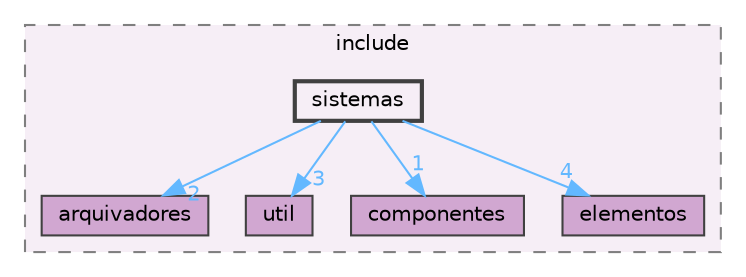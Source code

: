 digraph "sistemas"
{
 // LATEX_PDF_SIZE
  bgcolor="transparent";
  edge [fontname=Helvetica,fontsize=10,labelfontname=Helvetica,labelfontsize=10];
  node [fontname=Helvetica,fontsize=10,shape=box,height=0.2,width=0.4];
  compound=true
  subgraph clusterdir_9a744b5567c265deacf566b467d8af59 {
    graph [ bgcolor="#f6eef6", pencolor="grey50", label="include", fontname=Helvetica,fontsize=10 style="filled,dashed", URL="dir_9a744b5567c265deacf566b467d8af59.html",tooltip=""]
  dir_0058f9f8930e3f234e27134542bf0d59 [label="arquivadores", fillcolor="#d1a7d1", color="grey25", style="filled", URL="dir_0058f9f8930e3f234e27134542bf0d59.html",tooltip=""];
  dir_01945739458c10315f029035be55b339 [label="util", fillcolor="#d1a7d1", color="grey25", style="filled", URL="dir_01945739458c10315f029035be55b339.html",tooltip=""];
  dir_111f21dc146a617cd827120506a93450 [label="componentes", fillcolor="#d1a7d1", color="grey25", style="filled", URL="dir_111f21dc146a617cd827120506a93450.html",tooltip=""];
  dir_b1eee439f86f75fbc695d9d24374e815 [label="elementos", fillcolor="#d1a7d1", color="grey25", style="filled", URL="dir_b1eee439f86f75fbc695d9d24374e815.html",tooltip=""];
  dir_c7a417469c1f088065cd2c30eb0a4785 [label="sistemas", fillcolor="#f6eef6", color="grey25", style="filled,bold", URL="dir_c7a417469c1f088065cd2c30eb0a4785.html",tooltip=""];
  }
  dir_c7a417469c1f088065cd2c30eb0a4785->dir_0058f9f8930e3f234e27134542bf0d59 [headlabel="2", labeldistance=1.5 headhref="dir_000025_000003.html" href="dir_000025_000003.html" color="steelblue1" fontcolor="steelblue1"];
  dir_c7a417469c1f088065cd2c30eb0a4785->dir_01945739458c10315f029035be55b339 [headlabel="3", labeldistance=1.5 headhref="dir_000025_000032.html" href="dir_000025_000032.html" color="steelblue1" fontcolor="steelblue1"];
  dir_c7a417469c1f088065cd2c30eb0a4785->dir_111f21dc146a617cd827120506a93450 [headlabel="1", labeldistance=1.5 headhref="dir_000025_000007.html" href="dir_000025_000007.html" color="steelblue1" fontcolor="steelblue1"];
  dir_c7a417469c1f088065cd2c30eb0a4785->dir_b1eee439f86f75fbc695d9d24374e815 [headlabel="4", labeldistance=1.5 headhref="dir_000025_000012.html" href="dir_000025_000012.html" color="steelblue1" fontcolor="steelblue1"];
}
